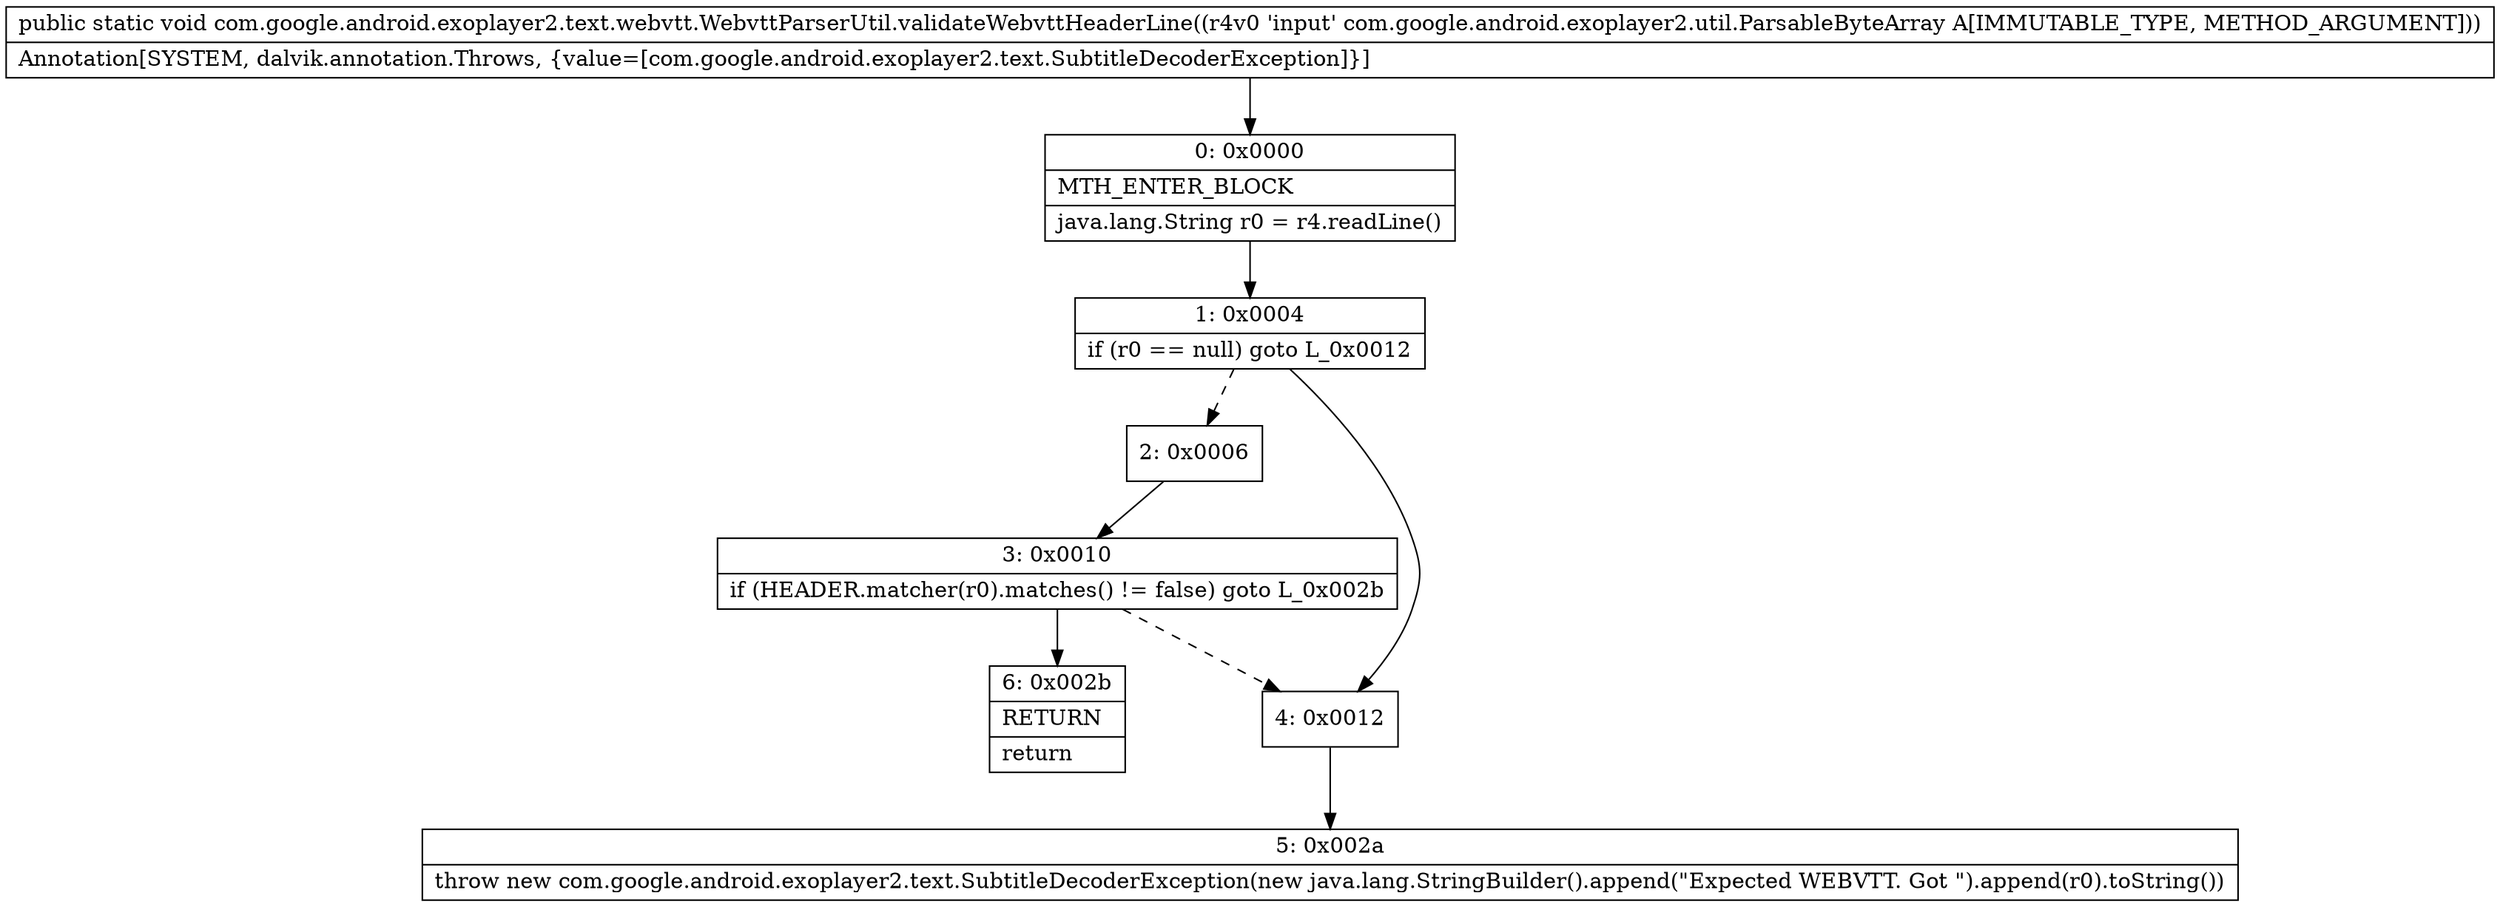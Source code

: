 digraph "CFG forcom.google.android.exoplayer2.text.webvtt.WebvttParserUtil.validateWebvttHeaderLine(Lcom\/google\/android\/exoplayer2\/util\/ParsableByteArray;)V" {
Node_0 [shape=record,label="{0\:\ 0x0000|MTH_ENTER_BLOCK\l|java.lang.String r0 = r4.readLine()\l}"];
Node_1 [shape=record,label="{1\:\ 0x0004|if (r0 == null) goto L_0x0012\l}"];
Node_2 [shape=record,label="{2\:\ 0x0006}"];
Node_3 [shape=record,label="{3\:\ 0x0010|if (HEADER.matcher(r0).matches() != false) goto L_0x002b\l}"];
Node_4 [shape=record,label="{4\:\ 0x0012}"];
Node_5 [shape=record,label="{5\:\ 0x002a|throw new com.google.android.exoplayer2.text.SubtitleDecoderException(new java.lang.StringBuilder().append(\"Expected WEBVTT. Got \").append(r0).toString())\l}"];
Node_6 [shape=record,label="{6\:\ 0x002b|RETURN\l|return\l}"];
MethodNode[shape=record,label="{public static void com.google.android.exoplayer2.text.webvtt.WebvttParserUtil.validateWebvttHeaderLine((r4v0 'input' com.google.android.exoplayer2.util.ParsableByteArray A[IMMUTABLE_TYPE, METHOD_ARGUMENT]))  | Annotation[SYSTEM, dalvik.annotation.Throws, \{value=[com.google.android.exoplayer2.text.SubtitleDecoderException]\}]\l}"];
MethodNode -> Node_0;
Node_0 -> Node_1;
Node_1 -> Node_2[style=dashed];
Node_1 -> Node_4;
Node_2 -> Node_3;
Node_3 -> Node_4[style=dashed];
Node_3 -> Node_6;
Node_4 -> Node_5;
}

